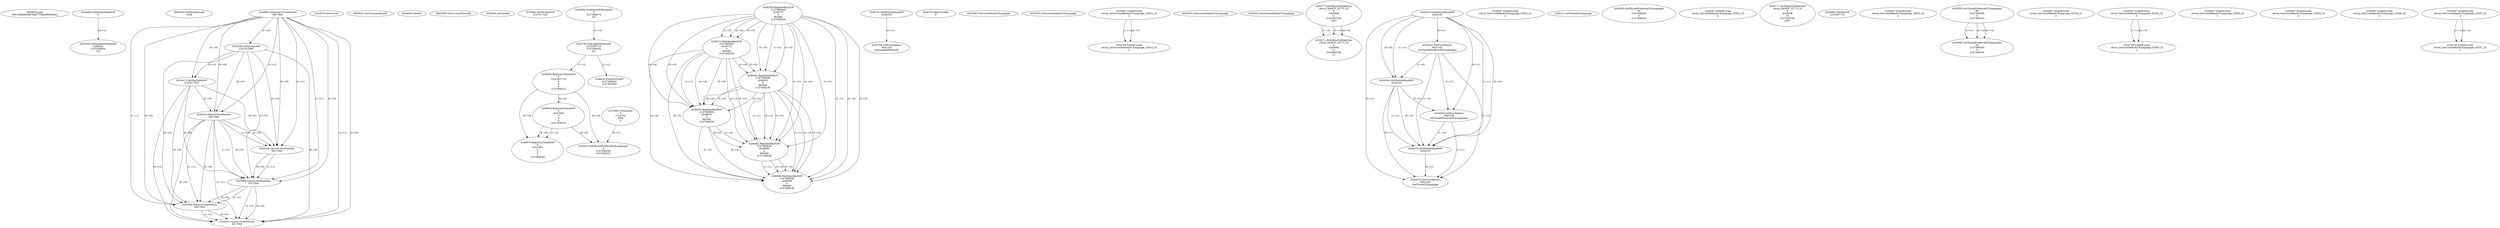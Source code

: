 // Global SCDG with merge call
digraph {
	0 [label="6850628.main
00013b0490c8d79ad771da5d99544dc2"]
	1 [label="4254480.GetModuleHandleW
0"]
	2 [label="6844434.SetThreadLocale
1024"]
	3 [label="4243965.InitializeCriticalSection
6917004"]
	4 [label="4243979.GetVersion
"]
	5 [label="4250188.GetSystemInfo
2147417660"]
	3 -> 5 [label="(0-->0)"]
	6 [label="6844540.GetCommandLineW
"]
	7 [label="4214413.GetStartupInfoW
2147417624"]
	3 -> 7 [label="(0-->0)"]
	5 -> 7 [label="(0-->0)"]
	8 [label="6844560.GetACP
"]
	9 [label="6844580.GetCurrentThreadId
"]
	10 [label="4250204.GetVersion
"]
	11 [label="4276690.GetVersionExW
2147417420"]
	12 [label="4243306.GetModuleFileNameW
4194304
2147408904
522"]
	1 -> 12 [label="(0-->1)"]
	13 [label="4248064.GetModuleFileNameW
0
2147408370
261"]
	14 [label="4215383.VirtualAlloc
0
1310704
4096
4"]
	15 [label="4246338.RegOpenKeyExW
2147483649
4246772
0
983065
2147408236"]
	16 [label="4246372.RegOpenKeyExW
2147483650
4246772
0
983065
2147408236"]
	15 -> 16 [label="(2-->2)"]
	15 -> 16 [label="(4-->4)"]
	15 -> 16 [label="(5-->5)"]
	17 [label="4246402.RegOpenKeyExW
2147483649
4246832
0
983065
2147408236"]
	15 -> 17 [label="(1-->1)"]
	15 -> 17 [label="(4-->4)"]
	16 -> 17 [label="(4-->4)"]
	15 -> 17 [label="(5-->5)"]
	16 -> 17 [label="(5-->5)"]
	18 [label="4245741.GetModuleHandleW
4246160"]
	19 [label="4245758.GetProcAddress
9441320
GetLongPathNameW"]
	18 -> 19 [label="(0-->1)"]
	20 [label="4245785.GetLongPathNameW
2147407710
2147406542
261"]
	13 -> 20 [label="(3-->3)"]
	21 [label="4246556.RegQueryValueExW
0
2147407710
0
0
0
2147408232"]
	20 -> 21 [label="(1-->2)"]
	22 [label="4246635.RegQueryValueExW
0
4247000
0
0
0
2147408232"]
	21 -> 22 [label="(6-->6)"]
	23 [label="4246676.RegQueryValueExW
0
4247000
0
0
0
2147408232"]
	22 -> 23 [label="(2-->2)"]
	21 -> 23 [label="(6-->6)"]
	22 -> 23 [label="(6-->6)"]
	24 [label="4246722.RegCloseKey
0"]
	25 [label="4247883.GetUserDefaultUILanguage
"]
	26 [label="4245418.EnterCriticalSection
6917004"]
	3 -> 26 [label="(1-->1)"]
	3 -> 26 [label="(0-->0)"]
	5 -> 26 [label="(0-->0)"]
	7 -> 26 [label="(0-->0)"]
	27 [label="4245454.LeaveCriticalSection
6917004"]
	3 -> 27 [label="(1-->1)"]
	26 -> 27 [label="(1-->1)"]
	3 -> 27 [label="(0-->0)"]
	5 -> 27 [label="(0-->0)"]
	7 -> 27 [label="(0-->0)"]
	26 -> 27 [label="(0-->0)"]
	28 [label="4247923.GetSystemDefaultUILanguage
"]
	29 [label="4245469.LeaveCriticalSection
6917004"]
	3 -> 29 [label="(1-->1)"]
	26 -> 29 [label="(1-->1)"]
	27 -> 29 [label="(1-->1)"]
	3 -> 29 [label="(0-->0)"]
	5 -> 29 [label="(0-->0)"]
	7 -> 29 [label="(0-->0)"]
	26 -> 29 [label="(0-->0)"]
	27 -> 29 [label="(0-->0)"]
	30 [label="4245487.IsValidLocale
retval_GetSystemDefaultUILanguage_33010_32
2"]
	31 [label="4244766.IsValidLocale
retval_GetSystemDefaultUILanguage_33010_32
2"]
	30 -> 31 [label="(1-->1)"]
	30 -> 31 [label="(2-->2)"]
	32 [label="4245525.GetSystemDefaultUILanguage
"]
	33 [label="4245552.GetSystemDefaultUILanguage
"]
	34 [label="4250171.MultiByteToWideChar
retval_GetACP_32773_32
0
4243668
11
2147403704
2047"]
	35 [label="4250171.MultiByteToWideChar
retval_GetACP_32773_32
0
4243668
11
3224282764
12"]
	34 -> 35 [label="(1-->1)"]
	34 -> 35 [label="(3-->3)"]
	34 -> 35 [label="(4-->4)"]
	36 [label="4244018.GetModuleHandleW
4244120"]
	37 [label="4244024.GetProcAddress
9441320
GetThreadPreferredUILanguages"]
	36 -> 37 [label="(0-->1)"]
	38 [label="4244044.GetModuleHandleW
4244120"]
	36 -> 38 [label="(1-->1)"]
	36 -> 38 [label="(0-->0)"]
	37 -> 38 [label="(1-->0)"]
	39 [label="4244050.GetProcAddress
9441320
SetThreadPreferredUILanguages"]
	36 -> 39 [label="(0-->1)"]
	37 -> 39 [label="(1-->1)"]
	38 -> 39 [label="(0-->1)"]
	40 [label="4244070.GetModuleHandleW
4244120"]
	36 -> 40 [label="(1-->1)"]
	38 -> 40 [label="(1-->1)"]
	36 -> 40 [label="(0-->0)"]
	37 -> 40 [label="(1-->0)"]
	38 -> 40 [label="(0-->0)"]
	39 -> 40 [label="(1-->0)"]
	41 [label="4244076.GetProcAddress
9441320
GetThreadUILanguage"]
	36 -> 41 [label="(0-->1)"]
	37 -> 41 [label="(1-->1)"]
	38 -> 41 [label="(0-->1)"]
	39 -> 41 [label="(1-->1)"]
	40 -> 41 [label="(0-->1)"]
	42 [label="4246432.RegOpenKeyExW
2147483650
4246832
0
983065
2147408236"]
	16 -> 42 [label="(1-->1)"]
	17 -> 42 [label="(2-->2)"]
	15 -> 42 [label="(4-->4)"]
	16 -> 42 [label="(4-->4)"]
	17 -> 42 [label="(4-->4)"]
	15 -> 42 [label="(5-->5)"]
	16 -> 42 [label="(5-->5)"]
	17 -> 42 [label="(5-->5)"]
	43 [label="4246462.RegOpenKeyExW
2147483649
4246884
0
983065
2147408236"]
	15 -> 43 [label="(1-->1)"]
	17 -> 43 [label="(1-->1)"]
	15 -> 43 [label="(4-->4)"]
	16 -> 43 [label="(4-->4)"]
	17 -> 43 [label="(4-->4)"]
	42 -> 43 [label="(4-->4)"]
	15 -> 43 [label="(5-->5)"]
	16 -> 43 [label="(5-->5)"]
	17 -> 43 [label="(5-->5)"]
	42 -> 43 [label="(5-->5)"]
	44 [label="4246492.RegOpenKeyExW
2147483649
4246936
0
983065
2147408236"]
	15 -> 44 [label="(1-->1)"]
	17 -> 44 [label="(1-->1)"]
	43 -> 44 [label="(1-->1)"]
	15 -> 44 [label="(4-->4)"]
	16 -> 44 [label="(4-->4)"]
	17 -> 44 [label="(4-->4)"]
	42 -> 44 [label="(4-->4)"]
	43 -> 44 [label="(4-->4)"]
	15 -> 44 [label="(5-->5)"]
	16 -> 44 [label="(5-->5)"]
	17 -> 44 [label="(5-->5)"]
	42 -> 44 [label="(5-->5)"]
	43 -> 44 [label="(5-->5)"]
	45 [label="4245487.IsValidLocale
retval_GetUserDefaultUILanguage_33562_32
2"]
	46 [label="4245121.GetThreadUILanguage
"]
	47 [label="4245059.GetThreadPreferredUILanguages
56
2147408200
0
2147408240"]
	48 [label="4245487.IsValidLocale
retval_GetUserDefaultUILanguage_32952_32
2"]
	49 [label="4250171.MultiByteToWideChar
retval_GetACP_32773_32
0
4243508
10
2147403704
2047"]
	50 [label="4245683.CharNextW
2147407716"]
	51 [label="4245487.IsValidLocale
retval_GetUserDefaultUILanguage_33672_32
2"]
	52 [label="4245059.GetThreadPreferredUILanguages
56
2147408200
0
2147408244"]
	53 [label="4245088.GetThreadPreferredUILanguages
56
2147408200
0
2147408244"]
	52 -> 53 [label="(1-->1)"]
	52 -> 53 [label="(2-->2)"]
	52 -> 53 [label="(4-->4)"]
	54 [label="4245215.SetThreadPreferredUILanguages
4
2147408220
2147408232"]
	14 -> 54 [label="(4-->1)"]
	21 -> 54 [label="(6-->3)"]
	22 -> 54 [label="(6-->3)"]
	55 [label="4245580.EnterCriticalSection
6917004"]
	3 -> 55 [label="(1-->1)"]
	26 -> 55 [label="(1-->1)"]
	29 -> 55 [label="(1-->1)"]
	3 -> 55 [label="(0-->0)"]
	5 -> 55 [label="(0-->0)"]
	7 -> 55 [label="(0-->0)"]
	26 -> 55 [label="(0-->0)"]
	29 -> 55 [label="(0-->0)"]
	56 [label="4245621.LeaveCriticalSection
6917004"]
	3 -> 56 [label="(1-->1)"]
	26 -> 56 [label="(1-->1)"]
	29 -> 56 [label="(1-->1)"]
	55 -> 56 [label="(1-->1)"]
	3 -> 56 [label="(0-->0)"]
	5 -> 56 [label="(0-->0)"]
	7 -> 56 [label="(0-->0)"]
	26 -> 56 [label="(0-->0)"]
	29 -> 56 [label="(0-->0)"]
	55 -> 56 [label="(0-->0)"]
	57 [label="4245487.IsValidLocale
retval_GetUserDefaultUILanguage_33194_32
2"]
	58 [label="4245487.IsValidLocale
retval_GetUserDefaultUILanguage_32943_32
2"]
	59 [label="4244766.IsValidLocale
retval_GetUserDefaultUILanguage_32943_32
2"]
	58 -> 59 [label="(1-->1)"]
	58 -> 59 [label="(2-->2)"]
	60 [label="4245487.IsValidLocale
retval_GetUserDefaultUILanguage_32950_32
2"]
	61 [label="4245487.IsValidLocale
retval_GetUserDefaultUILanguage_33263_32
2"]
	62 [label="4246014.FindFirstFileW
2147406542
2147407064"]
	20 -> 62 [label="(2-->1)"]
	63 [label="4245487.IsValidLocale
retval_GetUserDefaultUILanguage_33348_32
2"]
	64 [label="4245487.IsValidLocale
retval_GetUserDefaultUILanguage_33257_32
2"]
	65 [label="4244766.IsValidLocale
retval_GetUserDefaultUILanguage_33257_32
2"]
	64 -> 65 [label="(1-->1)"]
	64 -> 65 [label="(2-->2)"]
}
